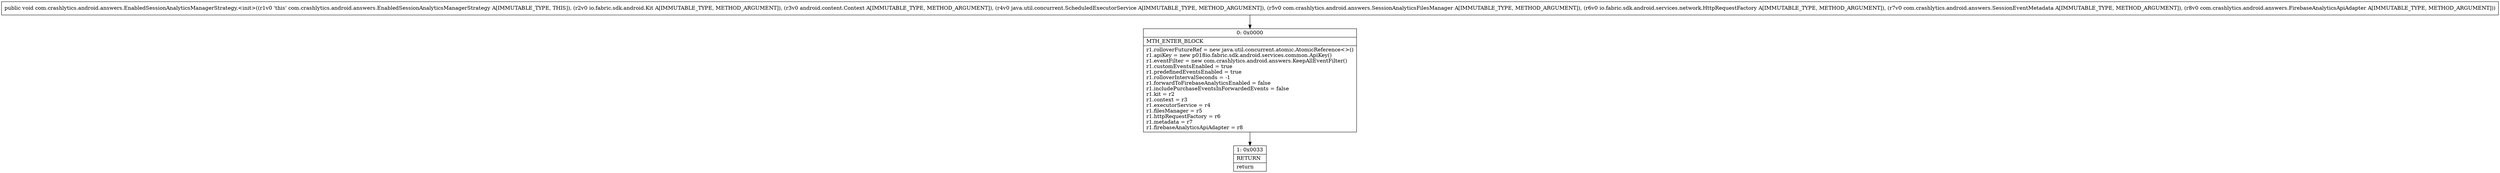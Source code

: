 digraph "CFG forcom.crashlytics.android.answers.EnabledSessionAnalyticsManagerStrategy.\<init\>(Lio\/fabric\/sdk\/android\/Kit;Landroid\/content\/Context;Ljava\/util\/concurrent\/ScheduledExecutorService;Lcom\/crashlytics\/android\/answers\/SessionAnalyticsFilesManager;Lio\/fabric\/sdk\/android\/services\/network\/HttpRequestFactory;Lcom\/crashlytics\/android\/answers\/SessionEventMetadata;Lcom\/crashlytics\/android\/answers\/FirebaseAnalyticsApiAdapter;)V" {
Node_0 [shape=record,label="{0\:\ 0x0000|MTH_ENTER_BLOCK\l|r1.rolloverFutureRef = new java.util.concurrent.atomic.AtomicReference\<\>()\lr1.apiKey = new p018io.fabric.sdk.android.services.common.ApiKey()\lr1.eventFilter = new com.crashlytics.android.answers.KeepAllEventFilter()\lr1.customEventsEnabled = true\lr1.predefinedEventsEnabled = true\lr1.rolloverIntervalSeconds = \-1\lr1.forwardToFirebaseAnalyticsEnabled = false\lr1.includePurchaseEventsInForwardedEvents = false\lr1.kit = r2\lr1.context = r3\lr1.executorService = r4\lr1.filesManager = r5\lr1.httpRequestFactory = r6\lr1.metadata = r7\lr1.firebaseAnalyticsApiAdapter = r8\l}"];
Node_1 [shape=record,label="{1\:\ 0x0033|RETURN\l|return\l}"];
MethodNode[shape=record,label="{public void com.crashlytics.android.answers.EnabledSessionAnalyticsManagerStrategy.\<init\>((r1v0 'this' com.crashlytics.android.answers.EnabledSessionAnalyticsManagerStrategy A[IMMUTABLE_TYPE, THIS]), (r2v0 io.fabric.sdk.android.Kit A[IMMUTABLE_TYPE, METHOD_ARGUMENT]), (r3v0 android.content.Context A[IMMUTABLE_TYPE, METHOD_ARGUMENT]), (r4v0 java.util.concurrent.ScheduledExecutorService A[IMMUTABLE_TYPE, METHOD_ARGUMENT]), (r5v0 com.crashlytics.android.answers.SessionAnalyticsFilesManager A[IMMUTABLE_TYPE, METHOD_ARGUMENT]), (r6v0 io.fabric.sdk.android.services.network.HttpRequestFactory A[IMMUTABLE_TYPE, METHOD_ARGUMENT]), (r7v0 com.crashlytics.android.answers.SessionEventMetadata A[IMMUTABLE_TYPE, METHOD_ARGUMENT]), (r8v0 com.crashlytics.android.answers.FirebaseAnalyticsApiAdapter A[IMMUTABLE_TYPE, METHOD_ARGUMENT])) }"];
MethodNode -> Node_0;
Node_0 -> Node_1;
}

